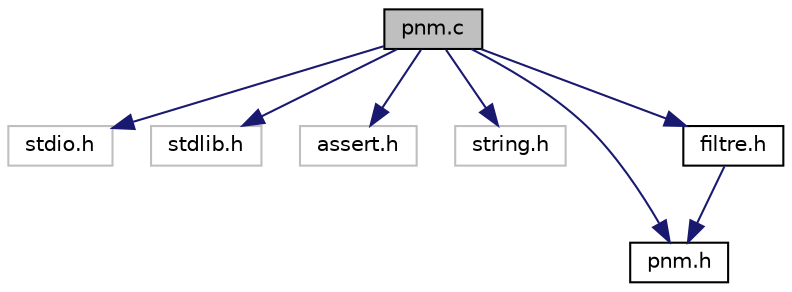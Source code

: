 digraph "pnm.c"
{
  edge [fontname="Helvetica",fontsize="10",labelfontname="Helvetica",labelfontsize="10"];
  node [fontname="Helvetica",fontsize="10",shape=record];
  Node0 [label="pnm.c",height=0.2,width=0.4,color="black", fillcolor="grey75", style="filled", fontcolor="black"];
  Node0 -> Node1 [color="midnightblue",fontsize="10",style="solid",fontname="Helvetica"];
  Node1 [label="stdio.h",height=0.2,width=0.4,color="grey75", fillcolor="white", style="filled"];
  Node0 -> Node2 [color="midnightblue",fontsize="10",style="solid",fontname="Helvetica"];
  Node2 [label="stdlib.h",height=0.2,width=0.4,color="grey75", fillcolor="white", style="filled"];
  Node0 -> Node3 [color="midnightblue",fontsize="10",style="solid",fontname="Helvetica"];
  Node3 [label="assert.h",height=0.2,width=0.4,color="grey75", fillcolor="white", style="filled"];
  Node0 -> Node4 [color="midnightblue",fontsize="10",style="solid",fontname="Helvetica"];
  Node4 [label="string.h",height=0.2,width=0.4,color="grey75", fillcolor="white", style="filled"];
  Node0 -> Node5 [color="midnightblue",fontsize="10",style="solid",fontname="Helvetica"];
  Node5 [label="pnm.h",height=0.2,width=0.4,color="black", fillcolor="white", style="filled",URL="$pnm_8h.html",tooltip="Ce fichier contient les déclarations de types et les prototypes des fonctions pour la manipulation d&#39;..."];
  Node0 -> Node6 [color="midnightblue",fontsize="10",style="solid",fontname="Helvetica"];
  Node6 [label="filtre.h",height=0.2,width=0.4,color="black", fillcolor="white", style="filled",URL="$filtre_8h.html",tooltip="Ce fichier contient les déclarations de types et les prototypes des fonctions pour l&#39;ajout de filtres..."];
  Node6 -> Node5 [color="midnightblue",fontsize="10",style="solid",fontname="Helvetica"];
}
